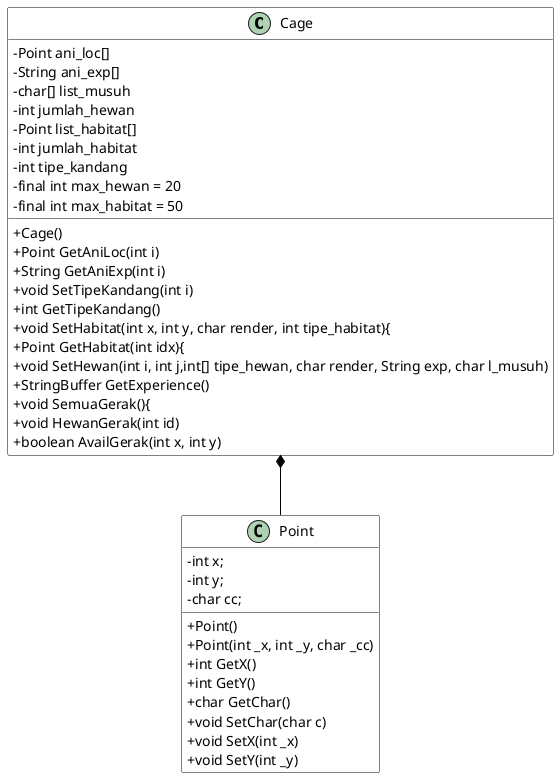 List *-- AbstractList
Collection <|-- AbstractCollection

Collection <|- List
AbstractCollection <|- AbstractList
AbstractList <|-- ArrayList

@startuml
skinparam classAttributeIconSize 0
skinparam class {
BackgroundColor White
ArrowColor Black
BorderColor Black
}
Cage *-- Point

class Cage {
-Point ani_loc[]
-String ani_exp[]
-char[] list_musuh
-int jumlah_hewan
-Point list_habitat[]
-int jumlah_habitat
-int tipe_kandang
-final int max_hewan = 20
-final int max_habitat = 50


+Cage()
+Point GetAniLoc(int i)
+String GetAniExp(int i)
+void SetTipeKandang(int i)
+int GetTipeKandang()
+void SetHabitat(int x, int y, char render, int tipe_habitat){
+Point GetHabitat(int idx){
+void SetHewan(int i, int j,int[] tipe_hewan, char render, String exp, char l_musuh)
+StringBuffer GetExperience()
+void SemuaGerak(){
+void HewanGerak(int id)
+boolean AvailGerak(int x, int y)
}

class Point {
-int x;
-int y;
-char cc;
+Point()
+Point(int _x, int _y, char _cc)
+int GetX()
+int GetY()
+char GetChar()
+void SetChar(char c)
+void SetX(int _x)
+void SetY(int _y)
}

@enduml